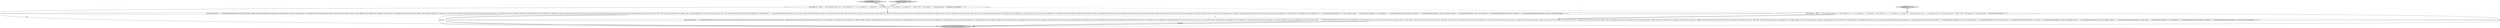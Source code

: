 digraph {
6 [style = filled, label = "final String sql = \"select *\" + \"from \"sales_fact_1997\" as s\" + \"join \"customer\" as c\" + \" on s.\"customer_id\" = c.\"customer_id\"\" + \"join \"product\" as p\" + \" on s.\"product_id\" = p.\"product_id\"\" + \"join \"product_class\" as pc\" + \" on p.\"product_class_id\" = pc.\"product_class_id\"\" + \"where c.\"city\" = 'San Francisco'\" + \"and p.\"brand_name\" = 'Washington'\"@@@3@@@['0', '0', '1']", fillcolor = white, shape = ellipse image = "AAA0AAABBB3BBB"];
5 [style = filled, label = "testBushy['0', '0', '1']", fillcolor = lightgray, shape = diamond image = "AAA0AAABBB3BBB"];
0 [style = filled, label = "checkBushy(sql,expected)@@@5@@@['1', '1', '1']", fillcolor = lightgray, shape = ellipse image = "AAA0AAABBB1BBB"];
2 [style = filled, label = "final String expected = \"\" + \"EnumerableProject(product_id=($0(, time_id=($1(, customer_id=($2(, promotion_id=($3(, store_id=($4(, store_sales=($5(, store_cost=($6(, unit_sales=($7(, customer_id0=($8(, account_num=($9(, lname=($10(, fname=($11(, mi=($12(, address1=($13(, address2=($14(, address3=($15(, address4=($16(, city=($17(, state_province=($18(, postal_code=($19(, country=($20(, customer_region_id=($21(, phone1=($22(, phone2=($23(, birthdate=($24(, marital_status=($25(, yearly_income=($26(, gender=($27(, total_children=($28(, num_children_at_home=($29(, education=($30(, date_accnt_opened=($31(, member_card=($32(, occupation=($33(, houseowner=($34(, num_cars_owned=($35(, fullname=($36(, product_class_id=($37(, product_id0=($38(, brand_name=($39(, product_name=($40(, SKU=($41(, SRP=($42(, gross_weight=($43(, net_weight=($44(, recyclable_package=($45(, low_fat=($46(, units_per_case=($47(, cases_per_pallet=($48(, shelf_width=($49(, shelf_height=($50(, shelf_depth=($51()\" + \" EnumerableProject(product_id0=($44(, time_id=($45(, customer_id0=($46(, promotion_id=($47(, store_id=($48(, store_sales=($49(, store_cost=($50(, unit_sales=($51(, customer_id=($15(, account_num=($16(, lname=($17(, fname=($18(, mi=($19(, address1=($20(, address2=($21(, address3=($22(, address4=($23(, city=($24(, state_province=($25(, postal_code=($26(, country=($27(, customer_region_id=($28(, phone1=($29(, phone2=($30(, birthdate=($31(, marital_status=($32(, yearly_income=($33(, gender=($34(, total_children=($35(, num_children_at_home=($36(, education=($37(, date_accnt_opened=($38(, member_card=($39(, occupation=($40(, houseowner=($41(, num_cars_owned=($42(, fullname=($43(, product_class_id=($0(, product_id=($1(, brand_name=($2(, product_name=($3(, SKU=($4(, SRP=($5(, gross_weight=($6(, net_weight=($7(, recyclable_package=($8(, low_fat=($9(, units_per_case=($10(, cases_per_pallet=($11(, shelf_width=($12(, shelf_height=($13(, shelf_depth=($14()\" + \" EnumerableHashJoin(condition=(=($1, $44)(, joinType=(inner()\" + \" EnumerableFilter(condition=(=($2, 'Washington')()\" + \" EnumerableTableScan(table=((foodmart2, product(()\" + \" EnumerableHashJoin(condition=(=($0, $31)(, joinType=(inner()\" + \" EnumerableFilter(condition=(=($9, 'San Francisco')()\" + \" EnumerableTableScan(table=((foodmart2, customer(()\" + \" EnumerableTableScan(table=((foodmart2, sales_fact_1997(()\"@@@4@@@['1', '1', '0']", fillcolor = white, shape = ellipse image = "AAA0AAABBB1BBB"];
7 [style = filled, label = "final String expected = \"\" + \"EnumerableProject(product_id=($0(, time_id=($1(, customer_id=($2(, promotion_id=($3(, store_id=($4(, store_sales=($5(, store_cost=($6(, unit_sales=($7(, customer_id0=($8(, account_num=($9(, lname=($10(, fname=($11(, mi=($12(, address1=($13(, address2=($14(, address3=($15(, address4=($16(, city=($17(, state_province=($18(, postal_code=($19(, country=($20(, customer_region_id=($21(, phone1=($22(, phone2=($23(, birthdate=($24(, marital_status=($25(, yearly_income=($26(, gender=($27(, total_children=($28(, num_children_at_home=($29(, education=($30(, date_accnt_opened=($31(, member_card=($32(, occupation=($33(, houseowner=($34(, num_cars_owned=($35(, fullname=($36(, product_class_id=($37(, product_id0=($38(, brand_name=($39(, product_name=($40(, SKU=($41(, SRP=($42(, gross_weight=($43(, net_weight=($44(, recyclable_package=($45(, low_fat=($46(, units_per_case=($47(, cases_per_pallet=($48(, shelf_width=($49(, shelf_height=($50(, shelf_depth=($51(, product_class_id0=($52(, product_subcategory=($53(, product_category=($54(, product_department=($55(, product_family=($56()\" + \" EnumerableProject(product_id0=($49(, time_id=($50(, customer_id0=($51(, promotion_id=($52(, store_id=($53(, store_sales=($54(, store_cost=($55(, unit_sales=($56(, customer_id=($0(, account_num=($1(, lname=($2(, fname=($3(, mi=($4(, address1=($5(, address2=($6(, address3=($7(, address4=($8(, city=($9(, state_province=($10(, postal_code=($11(, country=($12(, customer_region_id=($13(, phone1=($14(, phone2=($15(, birthdate=($16(, marital_status=($17(, yearly_income=($18(, gender=($19(, total_children=($20(, num_children_at_home=($21(, education=($22(, date_accnt_opened=($23(, member_card=($24(, occupation=($25(, houseowner=($26(, num_cars_owned=($27(, fullname=($28(, product_class_id0=($34(, product_id=($35(, brand_name=($36(, product_name=($37(, SKU=($38(, SRP=($39(, gross_weight=($40(, net_weight=($41(, recyclable_package=($42(, low_fat=($43(, units_per_case=($44(, cases_per_pallet=($45(, shelf_width=($46(, shelf_height=($47(, shelf_depth=($48(, product_class_id=($29(, product_subcategory=($30(, product_category=($31(, product_department=($32(, product_family=($33()\" + \" EnumerableHashJoin(condition=(=($0, $51)(, joinType=(inner()\" + \" EnumerableFilter(condition=(=($9, 'San Francisco')()\" + \" EnumerableTableScan(table=((foodmart2, customer(()\" + \" EnumerableHashJoin(condition=(=($6, $20)(, joinType=(inner()\" + \" EnumerableHashJoin(condition=(=($0, $5)(, joinType=(inner()\" + \" EnumerableTableScan(table=((foodmart2, product_class(()\" + \" EnumerableFilter(condition=(=($2, 'Washington')()\" + \" EnumerableTableScan(table=((foodmart2, product(()\" + \" EnumerableTableScan(table=((foodmart2, sales_fact_1997(()\"@@@4@@@['0', '0', '1']", fillcolor = white, shape = ellipse image = "AAA0AAABBB3BBB"];
3 [style = filled, label = "final String sql = \"select *\" + \"from \"sales_fact_1997\" as s\" + \"join \"customer\" as c\" + \" on s.\"customer_id\" = c.\"customer_id\"\" + \"join \"product\" as p\" + \" on s.\"product_id\" = p.\"product_id\"\" + \"where c.\"city\" = 'San Francisco'\" + \"and p.\"brand_name\" = 'Washington'\"@@@3@@@['1', '1', '0']", fillcolor = white, shape = ellipse image = "AAA0AAABBB1BBB"];
1 [style = filled, label = "testAlmostBushy['1', '0', '0']", fillcolor = lightgray, shape = diamond image = "AAA0AAABBB1BBB"];
4 [style = filled, label = "testAlmostBushy['0', '1', '0']", fillcolor = lightgray, shape = diamond image = "AAA0AAABBB2BBB"];
1->3 [style = bold, label=""];
2->0 [style = solid, label="expected"];
4->3 [style = bold, label=""];
2->0 [style = bold, label=""];
7->0 [style = bold, label=""];
3->6 [style = dashed, label="0"];
5->6 [style = bold, label=""];
6->7 [style = bold, label=""];
3->2 [style = bold, label=""];
2->7 [style = dashed, label="0"];
7->0 [style = solid, label="expected"];
3->0 [style = solid, label="sql"];
6->0 [style = solid, label="sql"];
}
